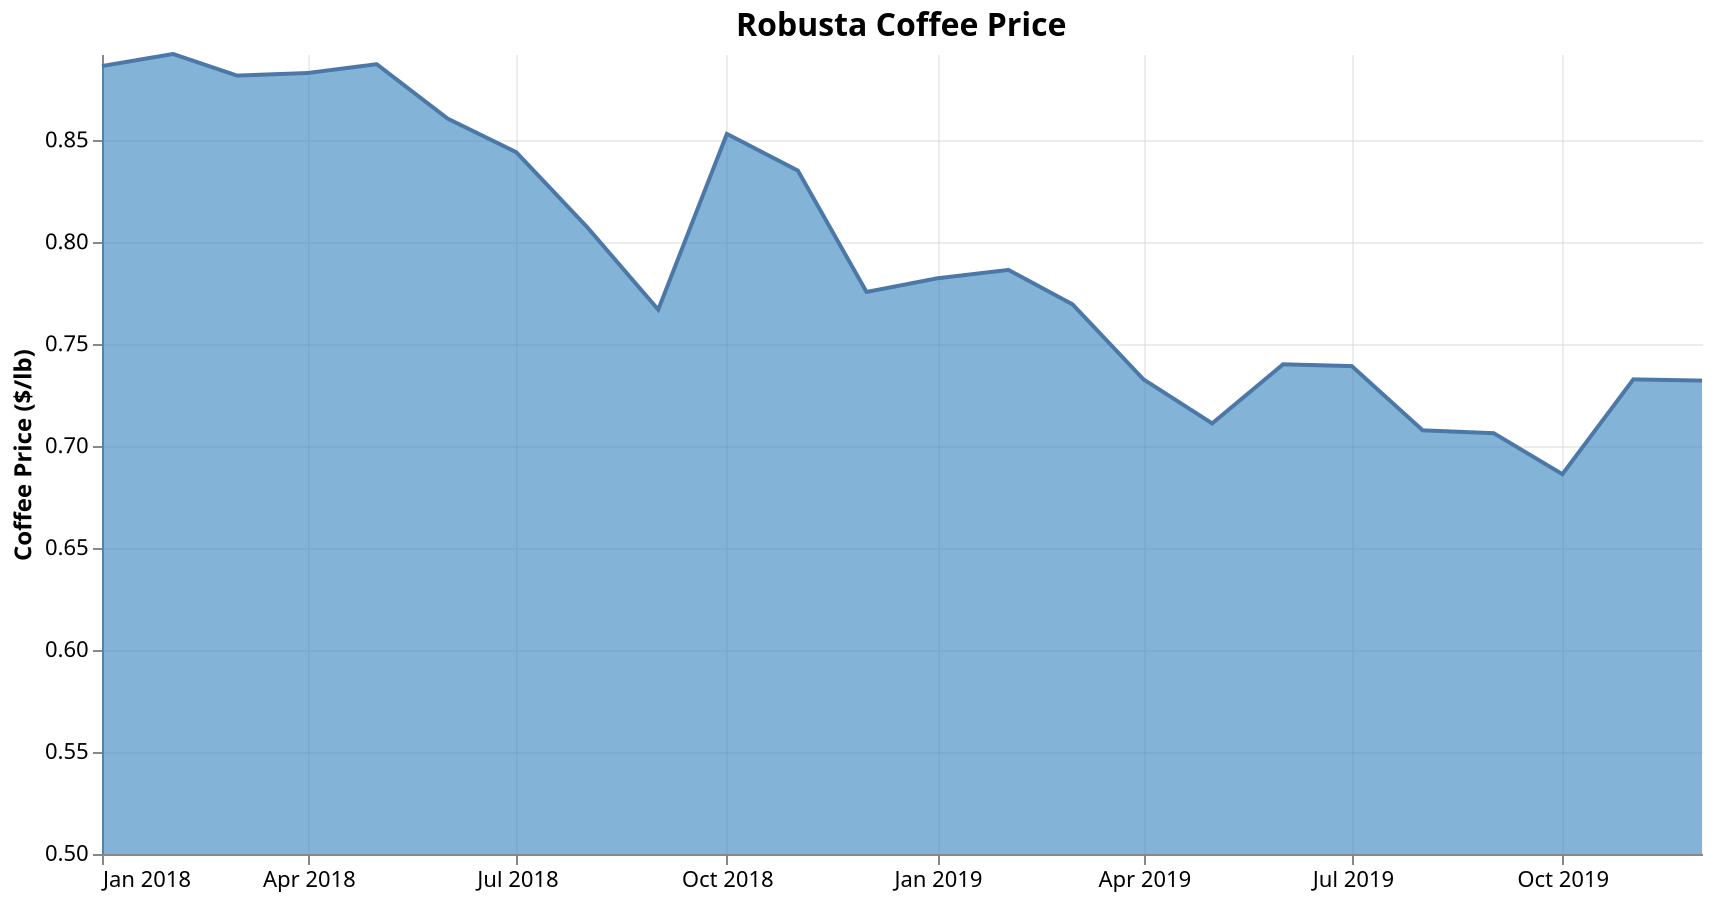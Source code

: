 {
  "$schema": "https://vega.github.io/schema/vega-lite/v5.json",
  "title": {
    "text": "Robusta Coffee Price",
    "fontSize": 16,
    "fontWeight": "bold"
  },
  "width": 800,
  "height": 400,
  "data": {
    "values": [
      {
        "month": "2018-01",
        "price": 0.8865
      },
      {
        "month": "2018-02",
        "price": 0.8924
      },
      {
        "month": "2018-03",
        "price": 0.8818
      },
      {
        "month": "2018-04",
        "price": 0.8831
      },
      {
        "month": "2018-05",
        "price": 0.8874
      },
      {
        "month": "2018-06",
        "price": 0.8607
      },
      {
        "month": "2018-07",
        "price": 0.8442
      },
      {
        "month": "2018-08",
        "price": 0.8074
      },
      {
        "month": "2018-09",
        "price": 0.7670
      },
      {
        "month": "2018-10",
        "price": 0.8532
      },
      {
        "month": "2018-11",
        "price": 0.8352
      },
      {
        "month": "2018-12",
        "price": 0.7757
      },
      {
        "month": "2019-01",
        "price": 0.7824
      },
      {
        "month": "2019-02",
        "price": 0.7865
      },
      {
        "month": "2019-03",
        "price": 0.7696
      },
      {
        "month": "2019-04",
        "price": 0.7328
      },
      {
        "month": "2019-05",
        "price": 0.7112
      },
      {
        "month": "2019-06",
        "price": 0.7402
      },
      {
        "month": "2019-07",
        "price": 0.7393
      },
      {
        "month": "2019-08",
        "price": 0.7078
      },
      {
        "month": "2019-09",
        "price": 0.7064
      },
      {
        "month": "2019-10",
        "price": 0.6863
      },
      {
        "month": "2019-11",
        "price": 0.7328
      },
      {
        "month": "2019-12",
        "price": 0.7322
      }
    ]
  },
  "mark": {
    "type": "area",
    "color": "#3182bd",
    "opacity": 0.6,
    "line": true,
    "strokeWidth": 1.5
  },
  "encoding": {
    "x": {
      "field": "month",
      "type": "temporal",
      "title": null,
      "axis": {
        "grid": true,
        "tickCount": 4,
        "labelExpr": "timeFormat(datum.value, '%b %Y')"
      }
    },
    "y": {
      "field": "price",
      "type": "quantitative",
      "title": "Coffee Price ($/lb)",
      "axis": {
        "titleFontWeight": "bold",
        "grid": true
      },
      "stack": null,
      "scale": {
        "zero": false,
        "domainMin": 0.5
      }
    },
    "tooltip": [
      {
        "field": "month",
        "type": "temporal",
        "title": "Month"
      },
      {
        "field": "price",
        "type": "quantitative",
        "title": "Price",
        "format": "$.3f"
      }
    ]
  },
  "config": {
    "axis": {
      "gridColor": "#ddd",
      "gridOpacity": 0.5,
      "labelFontSize": 11,
      "titleFontSize": 12
    },
    "view": {
      "stroke": null
    }
  }
}